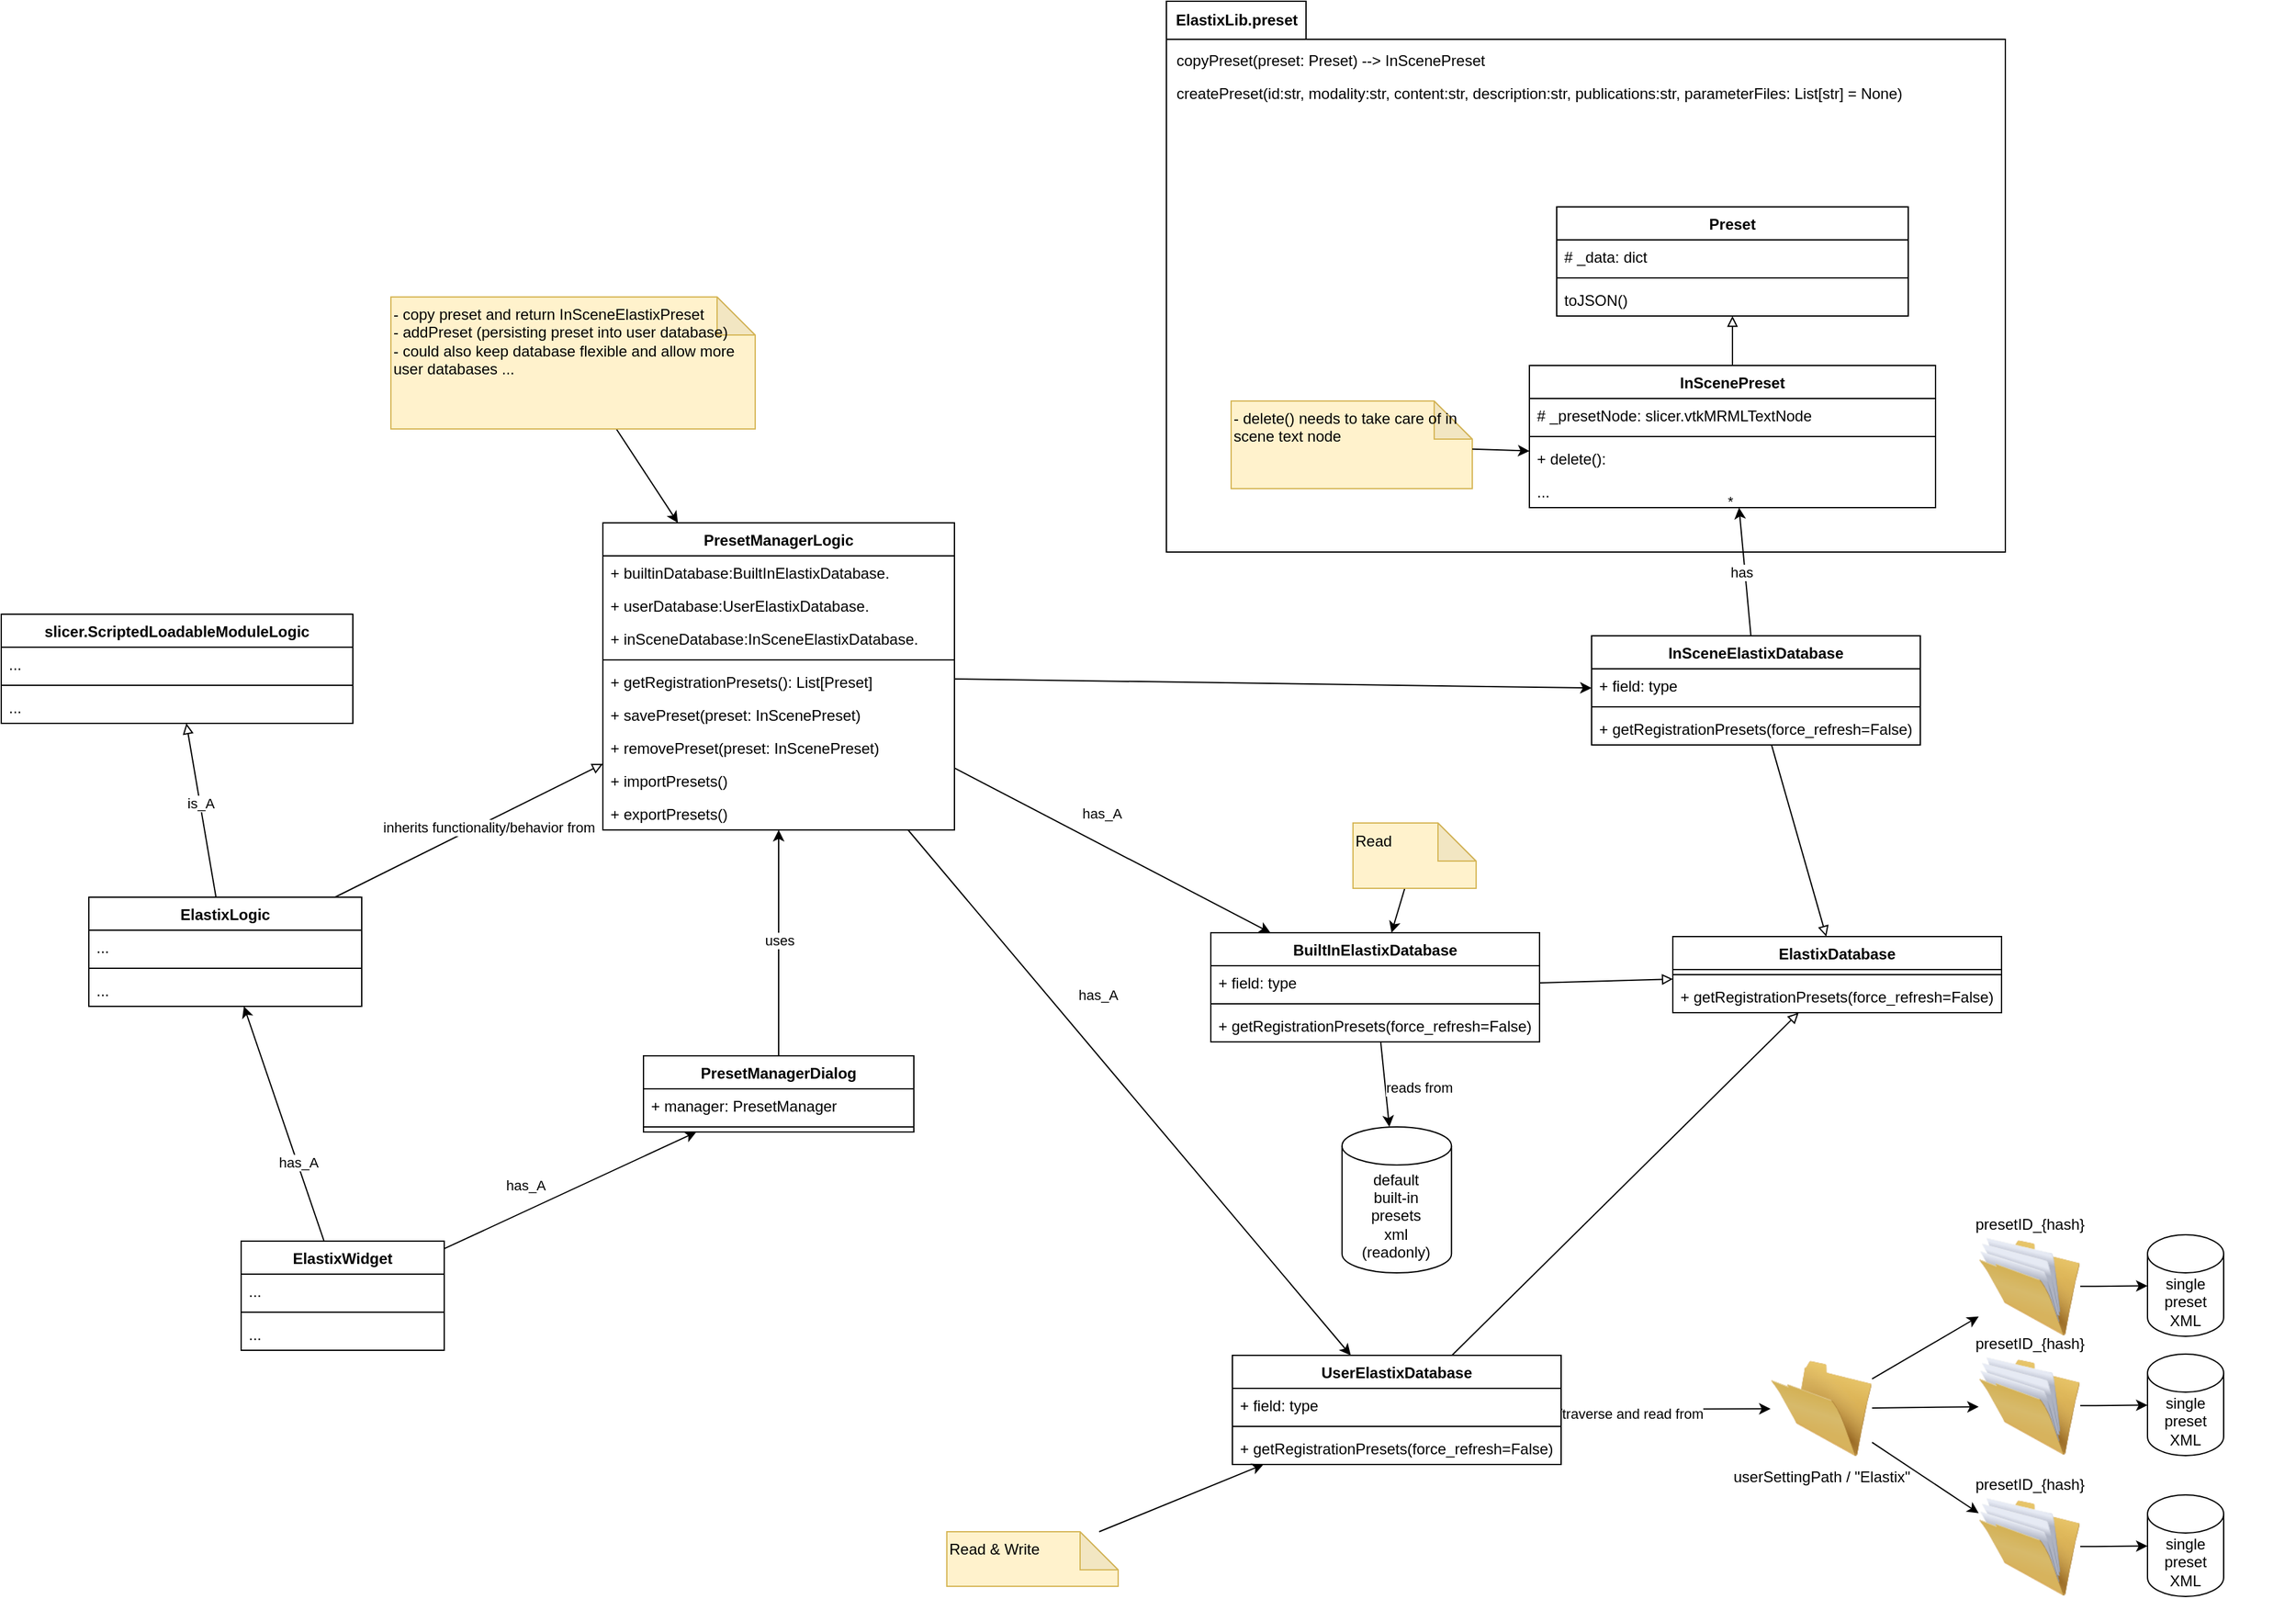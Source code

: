 <mxfile>
    <diagram id="C5RBs43oDa-KdzZeNtuy" name="Page-1">
        <mxGraphModel dx="3428" dy="2123" grid="0" gridSize="10" guides="1" tooltips="1" connect="1" arrows="1" fold="1" page="1" pageScale="1" pageWidth="1920" pageHeight="1200" math="0" shadow="0">
            <root>
                <mxCell id="WIyWlLk6GJQsqaUBKTNV-0"/>
                <mxCell id="WIyWlLk6GJQsqaUBKTNV-1" parent="WIyWlLk6GJQsqaUBKTNV-0"/>
                <mxCell id="695" value="ElastixLib.preset" style="shape=folder;fontStyle=1;tabWidth=110;tabHeight=30;tabPosition=left;html=1;boundedLbl=1;labelInHeader=1;container=1;collapsible=0;" vertex="1" parent="WIyWlLk6GJQsqaUBKTNV-1">
                    <mxGeometry x="-643" y="-894" width="661" height="434" as="geometry"/>
                </mxCell>
                <mxCell id="696" value="" style="html=1;strokeColor=none;resizeWidth=1;resizeHeight=1;fillColor=none;part=1;connectable=0;allowArrows=0;deletable=0;align=left;verticalAlign=top;" vertex="1" parent="695">
                    <mxGeometry width="661" height="303.8" relative="1" as="geometry">
                        <mxPoint y="30" as="offset"/>
                    </mxGeometry>
                </mxCell>
                <mxCell id="635" value="copyPreset(preset: Preset) --&gt; InScenePreset" style="text;strokeColor=none;fillColor=none;align=left;verticalAlign=top;spacingLeft=4;spacingRight=4;overflow=hidden;rotatable=0;points=[[0,0.5],[1,0.5]];portConstraint=eastwest;" parent="695" vertex="1">
                    <mxGeometry x="2" y="33" width="277" height="26" as="geometry"/>
                </mxCell>
                <mxCell id="667" value="&lt;div style=&quot;&quot;&gt;- delete() needs to take care of in scene text node&lt;/div&gt;" style="shape=note;whiteSpace=wrap;html=1;backgroundOutline=1;darkOpacity=0.05;align=left;labelPosition=center;verticalLabelPosition=middle;verticalAlign=top;fillColor=#fff2cc;strokeColor=#d6b656;" parent="695" vertex="1">
                    <mxGeometry x="51" y="315" width="190" height="69" as="geometry"/>
                </mxCell>
                <mxCell id="697" value="createPreset(id:str, modality:str, content:str, description:str, publications:str, parameterFiles: List[str] = None)" style="text;strokeColor=none;fillColor=none;align=left;verticalAlign=top;spacingLeft=4;spacingRight=4;overflow=hidden;rotatable=0;points=[[0,0.5],[1,0.5]];portConstraint=eastwest;" vertex="1" parent="695">
                    <mxGeometry x="2" y="59" width="592" height="26" as="geometry"/>
                </mxCell>
                <mxCell id="638" value="Preset" style="swimlane;fontStyle=1;align=center;verticalAlign=top;childLayout=stackLayout;horizontal=1;startSize=26;horizontalStack=0;resizeParent=1;resizeParentMax=0;resizeLast=0;collapsible=1;marginBottom=0;" parent="695" vertex="1">
                    <mxGeometry x="307.5" y="162" width="277" height="86" as="geometry"/>
                </mxCell>
                <mxCell id="649" value="# _data: dict" style="text;strokeColor=none;fillColor=none;align=left;verticalAlign=top;spacingLeft=4;spacingRight=4;overflow=hidden;rotatable=0;points=[[0,0.5],[1,0.5]];portConstraint=eastwest;" parent="638" vertex="1">
                    <mxGeometry y="26" width="277" height="26" as="geometry"/>
                </mxCell>
                <mxCell id="642" value="" style="line;strokeWidth=1;fillColor=none;align=left;verticalAlign=middle;spacingTop=-1;spacingLeft=3;spacingRight=3;rotatable=0;labelPosition=right;points=[];portConstraint=eastwest;strokeColor=inherit;" parent="638" vertex="1">
                    <mxGeometry y="52" width="277" height="8" as="geometry"/>
                </mxCell>
                <mxCell id="643" value="toJSON()" style="text;strokeColor=none;fillColor=none;align=left;verticalAlign=top;spacingLeft=4;spacingRight=4;overflow=hidden;rotatable=0;points=[[0,0.5],[1,0.5]];portConstraint=eastwest;" parent="638" vertex="1">
                    <mxGeometry y="60" width="277" height="26" as="geometry"/>
                </mxCell>
                <mxCell id="683" style="edgeStyle=none;html=1;endArrow=block;endFill=0;" parent="WIyWlLk6GJQsqaUBKTNV-1" source="547" target="679" edge="1">
                    <mxGeometry relative="1" as="geometry"/>
                </mxCell>
                <mxCell id="684" value="is_A" style="edgeLabel;html=1;align=center;verticalAlign=middle;resizable=0;points=[];" parent="683" vertex="1" connectable="0">
                    <mxGeometry x="0.067" relative="1" as="geometry">
                        <mxPoint y="-1" as="offset"/>
                    </mxGeometry>
                </mxCell>
                <mxCell id="547" value="ElastixLogic" style="swimlane;fontStyle=1;align=center;verticalAlign=top;childLayout=stackLayout;horizontal=1;startSize=26;horizontalStack=0;resizeParent=1;resizeParentMax=0;resizeLast=0;collapsible=1;marginBottom=0;" parent="WIyWlLk6GJQsqaUBKTNV-1" vertex="1">
                    <mxGeometry x="-1492" y="-188" width="215" height="86" as="geometry"/>
                </mxCell>
                <mxCell id="548" value="..." style="text;strokeColor=none;fillColor=none;align=left;verticalAlign=top;spacingLeft=4;spacingRight=4;overflow=hidden;rotatable=0;points=[[0,0.5],[1,0.5]];portConstraint=eastwest;" parent="547" vertex="1">
                    <mxGeometry y="26" width="215" height="26" as="geometry"/>
                </mxCell>
                <mxCell id="549" value="" style="line;strokeWidth=1;fillColor=none;align=left;verticalAlign=middle;spacingTop=-1;spacingLeft=3;spacingRight=3;rotatable=0;labelPosition=right;points=[];portConstraint=eastwest;strokeColor=inherit;" parent="547" vertex="1">
                    <mxGeometry y="52" width="215" height="8" as="geometry"/>
                </mxCell>
                <mxCell id="550" value="..." style="text;strokeColor=none;fillColor=none;align=left;verticalAlign=top;spacingLeft=4;spacingRight=4;overflow=hidden;rotatable=0;points=[[0,0.5],[1,0.5]];portConstraint=eastwest;" parent="547" vertex="1">
                    <mxGeometry y="60" width="215" height="26" as="geometry"/>
                </mxCell>
                <mxCell id="575" style="edgeStyle=none;html=1;" parent="WIyWlLk6GJQsqaUBKTNV-1" source="617" target="574" edge="1">
                    <mxGeometry relative="1" as="geometry"/>
                </mxCell>
                <mxCell id="599" value="reads from" style="edgeLabel;html=1;align=center;verticalAlign=middle;resizable=0;points=[];" parent="575" vertex="1" connectable="0">
                    <mxGeometry x="-0.213" y="1" relative="1" as="geometry">
                        <mxPoint x="26" y="9" as="offset"/>
                    </mxGeometry>
                </mxCell>
                <mxCell id="551" value="ElastixDatabase" style="swimlane;fontStyle=1;align=center;verticalAlign=top;childLayout=stackLayout;horizontal=1;startSize=26;horizontalStack=0;resizeParent=1;resizeParentMax=0;resizeLast=0;collapsible=1;marginBottom=0;" parent="WIyWlLk6GJQsqaUBKTNV-1" vertex="1">
                    <mxGeometry x="-244" y="-157" width="259" height="60" as="geometry"/>
                </mxCell>
                <mxCell id="553" value="" style="line;strokeWidth=1;fillColor=none;align=left;verticalAlign=middle;spacingTop=-1;spacingLeft=3;spacingRight=3;rotatable=0;labelPosition=right;points=[];portConstraint=eastwest;strokeColor=inherit;" parent="551" vertex="1">
                    <mxGeometry y="26" width="259" height="8" as="geometry"/>
                </mxCell>
                <mxCell id="554" value="+ getRegistrationPresets(force_refresh=False)" style="text;strokeColor=none;fillColor=none;align=left;verticalAlign=top;spacingLeft=4;spacingRight=4;overflow=hidden;rotatable=0;points=[[0,0.5],[1,0.5]];portConstraint=eastwest;" parent="551" vertex="1">
                    <mxGeometry y="34" width="259" height="26" as="geometry"/>
                </mxCell>
                <mxCell id="561" style="edgeStyle=none;html=1;" parent="WIyWlLk6GJQsqaUBKTNV-1" source="557" target="547" edge="1">
                    <mxGeometry relative="1" as="geometry"/>
                </mxCell>
                <mxCell id="601" value="has_A" style="edgeLabel;html=1;align=center;verticalAlign=middle;resizable=0;points=[];" parent="561" vertex="1" connectable="0">
                    <mxGeometry x="-0.192" relative="1" as="geometry">
                        <mxPoint x="5" y="13" as="offset"/>
                    </mxGeometry>
                </mxCell>
                <mxCell id="597" style="edgeStyle=none;html=1;" parent="WIyWlLk6GJQsqaUBKTNV-1" source="557" target="562" edge="1">
                    <mxGeometry relative="1" as="geometry"/>
                </mxCell>
                <mxCell id="598" value="has_A" style="edgeLabel;html=1;align=center;verticalAlign=middle;resizable=0;points=[];" parent="597" vertex="1" connectable="0">
                    <mxGeometry x="-0.107" y="1" relative="1" as="geometry">
                        <mxPoint x="-25" y="-8" as="offset"/>
                    </mxGeometry>
                </mxCell>
                <mxCell id="623" style="edgeStyle=none;html=1;endArrow=block;endFill=0;" parent="WIyWlLk6GJQsqaUBKTNV-1" source="547" target="611" edge="1">
                    <mxGeometry relative="1" as="geometry"/>
                </mxCell>
                <mxCell id="678" value="inherits functionality/behavior from" style="edgeLabel;html=1;align=center;verticalAlign=middle;resizable=0;points=[];" parent="623" vertex="1" connectable="0">
                    <mxGeometry x="0.127" y="-4" relative="1" as="geometry">
                        <mxPoint as="offset"/>
                    </mxGeometry>
                </mxCell>
                <mxCell id="557" value="ElastixWidget" style="swimlane;fontStyle=1;align=center;verticalAlign=top;childLayout=stackLayout;horizontal=1;startSize=26;horizontalStack=0;resizeParent=1;resizeParentMax=0;resizeLast=0;collapsible=1;marginBottom=0;" parent="WIyWlLk6GJQsqaUBKTNV-1" vertex="1">
                    <mxGeometry x="-1372" y="83" width="160" height="86" as="geometry"/>
                </mxCell>
                <mxCell id="558" value="..." style="text;strokeColor=none;fillColor=none;align=left;verticalAlign=top;spacingLeft=4;spacingRight=4;overflow=hidden;rotatable=0;points=[[0,0.5],[1,0.5]];portConstraint=eastwest;" parent="557" vertex="1">
                    <mxGeometry y="26" width="160" height="26" as="geometry"/>
                </mxCell>
                <mxCell id="559" value="" style="line;strokeWidth=1;fillColor=none;align=left;verticalAlign=middle;spacingTop=-1;spacingLeft=3;spacingRight=3;rotatable=0;labelPosition=right;points=[];portConstraint=eastwest;strokeColor=inherit;" parent="557" vertex="1">
                    <mxGeometry y="52" width="160" height="8" as="geometry"/>
                </mxCell>
                <mxCell id="560" value="..." style="text;strokeColor=none;fillColor=none;align=left;verticalAlign=top;spacingLeft=4;spacingRight=4;overflow=hidden;rotatable=0;points=[[0,0.5],[1,0.5]];portConstraint=eastwest;" parent="557" vertex="1">
                    <mxGeometry y="60" width="160" height="26" as="geometry"/>
                </mxCell>
                <mxCell id="566" style="edgeStyle=none;html=1;" parent="WIyWlLk6GJQsqaUBKTNV-1" source="611" target="617" edge="1">
                    <mxGeometry relative="1" as="geometry"/>
                </mxCell>
                <mxCell id="567" value="has_A" style="edgeLabel;html=1;align=center;verticalAlign=middle;resizable=0;points=[];" parent="566" vertex="1" connectable="0">
                    <mxGeometry x="-0.341" y="3" relative="1" as="geometry">
                        <mxPoint x="32" y="-5" as="offset"/>
                    </mxGeometry>
                </mxCell>
                <mxCell id="615" style="edgeStyle=none;html=1;" parent="WIyWlLk6GJQsqaUBKTNV-1" source="562" target="611" edge="1">
                    <mxGeometry relative="1" as="geometry"/>
                </mxCell>
                <mxCell id="616" value="uses" style="edgeLabel;html=1;align=center;verticalAlign=middle;resizable=0;points=[];" parent="615" vertex="1" connectable="0">
                    <mxGeometry x="-0.097" relative="1" as="geometry">
                        <mxPoint y="-11" as="offset"/>
                    </mxGeometry>
                </mxCell>
                <mxCell id="562" value="PresetManagerDialog" style="swimlane;fontStyle=1;align=center;verticalAlign=top;childLayout=stackLayout;horizontal=1;startSize=26;horizontalStack=0;resizeParent=1;resizeParentMax=0;resizeLast=0;collapsible=1;marginBottom=0;" parent="WIyWlLk6GJQsqaUBKTNV-1" vertex="1">
                    <mxGeometry x="-1055" y="-63" width="213" height="60" as="geometry"/>
                </mxCell>
                <mxCell id="563" value="+ manager: PresetManager" style="text;strokeColor=none;fillColor=none;align=left;verticalAlign=top;spacingLeft=4;spacingRight=4;overflow=hidden;rotatable=0;points=[[0,0.5],[1,0.5]];portConstraint=eastwest;" parent="562" vertex="1">
                    <mxGeometry y="26" width="213" height="26" as="geometry"/>
                </mxCell>
                <mxCell id="564" value="" style="line;strokeWidth=1;fillColor=none;align=left;verticalAlign=middle;spacingTop=-1;spacingLeft=3;spacingRight=3;rotatable=0;labelPosition=right;points=[];portConstraint=eastwest;strokeColor=inherit;" parent="562" vertex="1">
                    <mxGeometry y="52" width="213" height="8" as="geometry"/>
                </mxCell>
                <mxCell id="594" style="edgeStyle=none;html=1;" parent="WIyWlLk6GJQsqaUBKTNV-1" source="569" target="591" edge="1">
                    <mxGeometry relative="1" as="geometry"/>
                </mxCell>
                <mxCell id="595" style="edgeStyle=none;html=1;" parent="WIyWlLk6GJQsqaUBKTNV-1" source="569" target="571" edge="1">
                    <mxGeometry relative="1" as="geometry"/>
                </mxCell>
                <mxCell id="596" style="edgeStyle=none;html=1;" parent="WIyWlLk6GJQsqaUBKTNV-1" source="569" target="587" edge="1">
                    <mxGeometry relative="1" as="geometry"/>
                </mxCell>
                <mxCell id="569" value="userSettingPath / &quot;Elastix&quot;" style="image;html=1;image=img/lib/clip_art/general/Empty_Folder_128x128.png;labelPosition=center;verticalLabelPosition=bottom;align=center;verticalAlign=top;" parent="WIyWlLk6GJQsqaUBKTNV-1" vertex="1">
                    <mxGeometry x="-167" y="175" width="80" height="80" as="geometry"/>
                </mxCell>
                <mxCell id="570" style="edgeStyle=none;html=1;" parent="WIyWlLk6GJQsqaUBKTNV-1" source="602" target="569" edge="1">
                    <mxGeometry relative="1" as="geometry"/>
                </mxCell>
                <mxCell id="600" value="traverse and read from" style="edgeLabel;html=1;align=center;verticalAlign=middle;resizable=0;points=[];" parent="570" vertex="1" connectable="0">
                    <mxGeometry x="-0.035" relative="1" as="geometry">
                        <mxPoint x="-24" y="3" as="offset"/>
                    </mxGeometry>
                </mxCell>
                <mxCell id="574" value="default&lt;br&gt;built-in&lt;br&gt;presets&lt;br&gt;xml&lt;br&gt;(readonly)" style="shape=cylinder3;whiteSpace=wrap;html=1;boundedLbl=1;backgroundOutline=1;size=15;" parent="WIyWlLk6GJQsqaUBKTNV-1" vertex="1">
                    <mxGeometry x="-504.63" y="-7" width="86.25" height="115" as="geometry"/>
                </mxCell>
                <mxCell id="585" value="" style="group" parent="WIyWlLk6GJQsqaUBKTNV-1" vertex="1" connectable="0">
                    <mxGeometry x="-3" y="173" width="249" height="80" as="geometry"/>
                </mxCell>
                <mxCell id="571" value="presetID_{hash}" style="image;html=1;image=img/lib/clip_art/general/Full_Folder_128x128.png;labelPosition=center;verticalLabelPosition=top;align=center;verticalAlign=bottom;" parent="585" vertex="1">
                    <mxGeometry width="80" height="80" as="geometry"/>
                </mxCell>
                <mxCell id="577" value="single preset&lt;br&gt;XML" style="shape=cylinder3;whiteSpace=wrap;html=1;boundedLbl=1;backgroundOutline=1;size=15;" parent="585" vertex="1">
                    <mxGeometry x="133" y="-1" width="60" height="80" as="geometry"/>
                </mxCell>
                <mxCell id="578" style="edgeStyle=none;html=1;" parent="585" source="571" target="577" edge="1">
                    <mxGeometry relative="1" as="geometry"/>
                </mxCell>
                <mxCell id="586" value="" style="group" parent="WIyWlLk6GJQsqaUBKTNV-1" vertex="1" connectable="0">
                    <mxGeometry x="-3" y="284" width="249" height="80" as="geometry"/>
                </mxCell>
                <mxCell id="587" value="presetID_{hash}" style="image;html=1;image=img/lib/clip_art/general/Full_Folder_128x128.png;labelPosition=center;verticalLabelPosition=top;align=center;verticalAlign=bottom;" parent="586" vertex="1">
                    <mxGeometry width="80" height="80" as="geometry"/>
                </mxCell>
                <mxCell id="588" value="single preset&lt;br&gt;XML" style="shape=cylinder3;whiteSpace=wrap;html=1;boundedLbl=1;backgroundOutline=1;size=15;" parent="586" vertex="1">
                    <mxGeometry x="133" y="-1" width="60" height="80" as="geometry"/>
                </mxCell>
                <mxCell id="589" style="edgeStyle=none;html=1;" parent="586" source="587" target="588" edge="1">
                    <mxGeometry relative="1" as="geometry"/>
                </mxCell>
                <mxCell id="590" value="" style="group" parent="WIyWlLk6GJQsqaUBKTNV-1" vertex="1" connectable="0">
                    <mxGeometry x="-3" y="79" width="249" height="80" as="geometry"/>
                </mxCell>
                <mxCell id="591" value="presetID_{hash}" style="image;html=1;image=img/lib/clip_art/general/Full_Folder_128x128.png;labelPosition=center;verticalLabelPosition=top;align=center;verticalAlign=bottom;" parent="590" vertex="1">
                    <mxGeometry width="80" height="80" as="geometry"/>
                </mxCell>
                <mxCell id="592" value="single preset&lt;br&gt;XML" style="shape=cylinder3;whiteSpace=wrap;html=1;boundedLbl=1;backgroundOutline=1;size=15;" parent="590" vertex="1">
                    <mxGeometry x="133" y="-1" width="60" height="80" as="geometry"/>
                </mxCell>
                <mxCell id="593" style="edgeStyle=none;html=1;" parent="590" source="591" target="592" edge="1">
                    <mxGeometry relative="1" as="geometry"/>
                </mxCell>
                <mxCell id="622" style="edgeStyle=none;html=1;endArrow=block;endFill=0;" parent="WIyWlLk6GJQsqaUBKTNV-1" source="602" target="551" edge="1">
                    <mxGeometry relative="1" as="geometry"/>
                </mxCell>
                <mxCell id="602" value="UserElastixDatabase" style="swimlane;fontStyle=1;align=center;verticalAlign=top;childLayout=stackLayout;horizontal=1;startSize=26;horizontalStack=0;resizeParent=1;resizeParentMax=0;resizeLast=0;collapsible=1;marginBottom=0;" parent="WIyWlLk6GJQsqaUBKTNV-1" vertex="1">
                    <mxGeometry x="-591" y="173" width="259" height="86" as="geometry"/>
                </mxCell>
                <mxCell id="603" value="+ field: type" style="text;strokeColor=none;fillColor=none;align=left;verticalAlign=top;spacingLeft=4;spacingRight=4;overflow=hidden;rotatable=0;points=[[0,0.5],[1,0.5]];portConstraint=eastwest;" parent="602" vertex="1">
                    <mxGeometry y="26" width="259" height="26" as="geometry"/>
                </mxCell>
                <mxCell id="604" value="" style="line;strokeWidth=1;fillColor=none;align=left;verticalAlign=middle;spacingTop=-1;spacingLeft=3;spacingRight=3;rotatable=0;labelPosition=right;points=[];portConstraint=eastwest;strokeColor=inherit;" parent="602" vertex="1">
                    <mxGeometry y="52" width="259" height="8" as="geometry"/>
                </mxCell>
                <mxCell id="605" value="+ getRegistrationPresets(force_refresh=False)" style="text;strokeColor=none;fillColor=none;align=left;verticalAlign=top;spacingLeft=4;spacingRight=4;overflow=hidden;rotatable=0;points=[[0,0.5],[1,0.5]];portConstraint=eastwest;" parent="602" vertex="1">
                    <mxGeometry y="60" width="259" height="26" as="geometry"/>
                </mxCell>
                <mxCell id="630" style="edgeStyle=none;html=1;endArrow=block;endFill=0;" parent="WIyWlLk6GJQsqaUBKTNV-1" source="607" target="551" edge="1">
                    <mxGeometry relative="1" as="geometry"/>
                </mxCell>
                <mxCell id="671" style="edgeStyle=none;html=1;endArrow=classic;endFill=1;" parent="WIyWlLk6GJQsqaUBKTNV-1" source="607" target="650" edge="1">
                    <mxGeometry relative="1" as="geometry"/>
                </mxCell>
                <mxCell id="672" value="has" style="edgeLabel;html=1;align=center;verticalAlign=middle;resizable=0;points=[];" parent="671" vertex="1" connectable="0">
                    <mxGeometry x="-0.001" y="3" relative="1" as="geometry">
                        <mxPoint as="offset"/>
                    </mxGeometry>
                </mxCell>
                <mxCell id="674" value="*" style="edgeLabel;html=1;align=center;verticalAlign=middle;resizable=0;points=[];" parent="671" vertex="1" connectable="0">
                    <mxGeometry x="0.888" relative="1" as="geometry">
                        <mxPoint x="-8" y="-11" as="offset"/>
                    </mxGeometry>
                </mxCell>
                <mxCell id="607" value="InSceneElastixDatabase" style="swimlane;fontStyle=1;align=center;verticalAlign=top;childLayout=stackLayout;horizontal=1;startSize=26;horizontalStack=0;resizeParent=1;resizeParentMax=0;resizeLast=0;collapsible=1;marginBottom=0;" parent="WIyWlLk6GJQsqaUBKTNV-1" vertex="1">
                    <mxGeometry x="-308" y="-394" width="259" height="86" as="geometry"/>
                </mxCell>
                <mxCell id="608" value="+ field: type" style="text;strokeColor=none;fillColor=none;align=left;verticalAlign=top;spacingLeft=4;spacingRight=4;overflow=hidden;rotatable=0;points=[[0,0.5],[1,0.5]];portConstraint=eastwest;" parent="607" vertex="1">
                    <mxGeometry y="26" width="259" height="26" as="geometry"/>
                </mxCell>
                <mxCell id="609" value="" style="line;strokeWidth=1;fillColor=none;align=left;verticalAlign=middle;spacingTop=-1;spacingLeft=3;spacingRight=3;rotatable=0;labelPosition=right;points=[];portConstraint=eastwest;strokeColor=inherit;" parent="607" vertex="1">
                    <mxGeometry y="52" width="259" height="8" as="geometry"/>
                </mxCell>
                <mxCell id="610" value="+ getRegistrationPresets(force_refresh=False)" style="text;strokeColor=none;fillColor=none;align=left;verticalAlign=top;spacingLeft=4;spacingRight=4;overflow=hidden;rotatable=0;points=[[0,0.5],[1,0.5]];portConstraint=eastwest;" parent="607" vertex="1">
                    <mxGeometry y="60" width="259" height="26" as="geometry"/>
                </mxCell>
                <mxCell id="631" style="edgeStyle=none;html=1;endArrow=classic;endFill=1;" parent="WIyWlLk6GJQsqaUBKTNV-1" source="611" target="607" edge="1">
                    <mxGeometry relative="1" as="geometry"/>
                </mxCell>
                <mxCell id="611" value="PresetManagerLogic" style="swimlane;fontStyle=1;align=center;verticalAlign=top;childLayout=stackLayout;horizontal=1;startSize=26;horizontalStack=0;resizeParent=1;resizeParentMax=0;resizeLast=0;collapsible=1;marginBottom=0;" parent="WIyWlLk6GJQsqaUBKTNV-1" vertex="1">
                    <mxGeometry x="-1087" y="-483" width="277" height="242" as="geometry"/>
                </mxCell>
                <mxCell id="612" value="+ builtinDatabase:BuiltInElastixDatabase." style="text;strokeColor=none;fillColor=none;align=left;verticalAlign=top;spacingLeft=4;spacingRight=4;overflow=hidden;rotatable=0;points=[[0,0.5],[1,0.5]];portConstraint=eastwest;" parent="611" vertex="1">
                    <mxGeometry y="26" width="277" height="26" as="geometry"/>
                </mxCell>
                <mxCell id="628" value="+ userDatabase:UserElastixDatabase." style="text;strokeColor=none;fillColor=none;align=left;verticalAlign=top;spacingLeft=4;spacingRight=4;overflow=hidden;rotatable=0;points=[[0,0.5],[1,0.5]];portConstraint=eastwest;" parent="611" vertex="1">
                    <mxGeometry y="52" width="277" height="26" as="geometry"/>
                </mxCell>
                <mxCell id="629" value="+ inSceneDatabase:InSceneElastixDatabase." style="text;strokeColor=none;fillColor=none;align=left;verticalAlign=top;spacingLeft=4;spacingRight=4;overflow=hidden;rotatable=0;points=[[0,0.5],[1,0.5]];portConstraint=eastwest;" parent="611" vertex="1">
                    <mxGeometry y="78" width="277" height="26" as="geometry"/>
                </mxCell>
                <mxCell id="613" value="" style="line;strokeWidth=1;fillColor=none;align=left;verticalAlign=middle;spacingTop=-1;spacingLeft=3;spacingRight=3;rotatable=0;labelPosition=right;points=[];portConstraint=eastwest;strokeColor=inherit;" parent="611" vertex="1">
                    <mxGeometry y="104" width="277" height="8" as="geometry"/>
                </mxCell>
                <mxCell id="614" value="+ getRegistrationPresets(): List[Preset]" style="text;strokeColor=none;fillColor=none;align=left;verticalAlign=top;spacingLeft=4;spacingRight=4;overflow=hidden;rotatable=0;points=[[0,0.5],[1,0.5]];portConstraint=eastwest;" parent="611" vertex="1">
                    <mxGeometry y="112" width="277" height="26" as="geometry"/>
                </mxCell>
                <mxCell id="637" value="+ savePreset(preset: InScenePreset)" style="text;strokeColor=none;fillColor=none;align=left;verticalAlign=top;spacingLeft=4;spacingRight=4;overflow=hidden;rotatable=0;points=[[0,0.5],[1,0.5]];portConstraint=eastwest;" parent="611" vertex="1">
                    <mxGeometry y="138" width="277" height="26" as="geometry"/>
                </mxCell>
                <mxCell id="669" value="+ removePreset(preset: InScenePreset)" style="text;strokeColor=none;fillColor=none;align=left;verticalAlign=top;spacingLeft=4;spacingRight=4;overflow=hidden;rotatable=0;points=[[0,0.5],[1,0.5]];portConstraint=eastwest;" parent="611" vertex="1">
                    <mxGeometry y="164" width="277" height="26" as="geometry"/>
                </mxCell>
                <mxCell id="675" value="+ importPresets()" style="text;strokeColor=none;fillColor=none;align=left;verticalAlign=top;spacingLeft=4;spacingRight=4;overflow=hidden;rotatable=0;points=[[0,0.5],[1,0.5]];portConstraint=eastwest;" parent="611" vertex="1">
                    <mxGeometry y="190" width="277" height="26" as="geometry"/>
                </mxCell>
                <mxCell id="676" value="+ exportPresets()" style="text;strokeColor=none;fillColor=none;align=left;verticalAlign=top;spacingLeft=4;spacingRight=4;overflow=hidden;rotatable=0;points=[[0,0.5],[1,0.5]];portConstraint=eastwest;" parent="611" vertex="1">
                    <mxGeometry y="216" width="277" height="26" as="geometry"/>
                </mxCell>
                <mxCell id="621" style="edgeStyle=none;html=1;endArrow=block;endFill=0;" parent="WIyWlLk6GJQsqaUBKTNV-1" source="617" target="551" edge="1">
                    <mxGeometry relative="1" as="geometry"/>
                </mxCell>
                <mxCell id="617" value="BuiltInElastixDatabase" style="swimlane;fontStyle=1;align=center;verticalAlign=top;childLayout=stackLayout;horizontal=1;startSize=26;horizontalStack=0;resizeParent=1;resizeParentMax=0;resizeLast=0;collapsible=1;marginBottom=0;" parent="WIyWlLk6GJQsqaUBKTNV-1" vertex="1">
                    <mxGeometry x="-608" y="-160" width="259" height="86" as="geometry"/>
                </mxCell>
                <mxCell id="618" value="+ field: type" style="text;strokeColor=none;fillColor=none;align=left;verticalAlign=top;spacingLeft=4;spacingRight=4;overflow=hidden;rotatable=0;points=[[0,0.5],[1,0.5]];portConstraint=eastwest;" parent="617" vertex="1">
                    <mxGeometry y="26" width="259" height="26" as="geometry"/>
                </mxCell>
                <mxCell id="619" value="" style="line;strokeWidth=1;fillColor=none;align=left;verticalAlign=middle;spacingTop=-1;spacingLeft=3;spacingRight=3;rotatable=0;labelPosition=right;points=[];portConstraint=eastwest;strokeColor=inherit;" parent="617" vertex="1">
                    <mxGeometry y="52" width="259" height="8" as="geometry"/>
                </mxCell>
                <mxCell id="620" value="+ getRegistrationPresets(force_refresh=False)" style="text;strokeColor=none;fillColor=none;align=left;verticalAlign=top;spacingLeft=4;spacingRight=4;overflow=hidden;rotatable=0;points=[[0,0.5],[1,0.5]];portConstraint=eastwest;" parent="617" vertex="1">
                    <mxGeometry y="60" width="259" height="26" as="geometry"/>
                </mxCell>
                <mxCell id="625" style="edgeStyle=none;html=1;" parent="WIyWlLk6GJQsqaUBKTNV-1" source="611" target="602" edge="1">
                    <mxGeometry relative="1" as="geometry">
                        <mxPoint x="-694.0" y="-365.0" as="sourcePoint"/>
                        <mxPoint x="-142.63" y="-365.0" as="targetPoint"/>
                    </mxGeometry>
                </mxCell>
                <mxCell id="626" value="has_A" style="edgeLabel;html=1;align=center;verticalAlign=middle;resizable=0;points=[];" parent="625" vertex="1" connectable="0">
                    <mxGeometry x="-0.341" y="3" relative="1" as="geometry">
                        <mxPoint x="32" y="-5" as="offset"/>
                    </mxGeometry>
                </mxCell>
                <mxCell id="636" style="edgeStyle=none;html=1;endArrow=classic;endFill=1;" parent="WIyWlLk6GJQsqaUBKTNV-1" source="633" target="611" edge="1">
                    <mxGeometry relative="1" as="geometry"/>
                </mxCell>
                <mxCell id="633" value="&lt;div style=&quot;&quot;&gt;- copy preset and return InSceneElastixPreset&lt;/div&gt;&lt;div style=&quot;&quot;&gt;- addPreset (persisting preset into user database)&lt;/div&gt;&lt;div style=&quot;&quot;&gt;- could also keep database flexible and allow more user databases ...&lt;/div&gt;" style="shape=note;whiteSpace=wrap;html=1;backgroundOutline=1;darkOpacity=0.05;align=left;labelPosition=center;verticalLabelPosition=middle;verticalAlign=top;fillColor=#fff2cc;strokeColor=#d6b656;" parent="WIyWlLk6GJQsqaUBKTNV-1" vertex="1">
                    <mxGeometry x="-1254" y="-661" width="287" height="104" as="geometry"/>
                </mxCell>
                <mxCell id="658" style="edgeStyle=none;html=1;endArrow=block;endFill=0;" parent="WIyWlLk6GJQsqaUBKTNV-1" source="650" target="638" edge="1">
                    <mxGeometry relative="1" as="geometry"/>
                </mxCell>
                <mxCell id="650" value="InScenePreset" style="swimlane;fontStyle=1;align=center;verticalAlign=top;childLayout=stackLayout;horizontal=1;startSize=26;horizontalStack=0;resizeParent=1;resizeParentMax=0;resizeLast=0;collapsible=1;marginBottom=0;" parent="WIyWlLk6GJQsqaUBKTNV-1" vertex="1">
                    <mxGeometry x="-357" y="-607" width="320" height="112" as="geometry"/>
                </mxCell>
                <mxCell id="665" value="# _presetNode: slicer.vtkMRMLTextNode&#10;&#10;" style="text;strokeColor=none;fillColor=none;align=left;verticalAlign=top;spacingLeft=4;spacingRight=4;overflow=hidden;rotatable=0;points=[[0,0.5],[1,0.5]];portConstraint=eastwest;" parent="650" vertex="1">
                    <mxGeometry y="26" width="320" height="26" as="geometry"/>
                </mxCell>
                <mxCell id="656" value="" style="line;strokeWidth=1;fillColor=none;align=left;verticalAlign=middle;spacingTop=-1;spacingLeft=3;spacingRight=3;rotatable=0;labelPosition=right;points=[];portConstraint=eastwest;strokeColor=inherit;" parent="650" vertex="1">
                    <mxGeometry y="52" width="320" height="8" as="geometry"/>
                </mxCell>
                <mxCell id="651" value="+ delete(): &#10;&#10;" style="text;strokeColor=none;fillColor=none;align=left;verticalAlign=top;spacingLeft=4;spacingRight=4;overflow=hidden;rotatable=0;points=[[0,0.5],[1,0.5]];portConstraint=eastwest;" parent="650" vertex="1">
                    <mxGeometry y="60" width="320" height="26" as="geometry"/>
                </mxCell>
                <mxCell id="657" value="..." style="text;strokeColor=none;fillColor=none;align=left;verticalAlign=top;spacingLeft=4;spacingRight=4;overflow=hidden;rotatable=0;points=[[0,0.5],[1,0.5]];portConstraint=eastwest;" parent="650" vertex="1">
                    <mxGeometry y="86" width="320" height="26" as="geometry"/>
                </mxCell>
                <mxCell id="668" style="edgeStyle=none;html=1;endArrow=classic;endFill=1;" parent="WIyWlLk6GJQsqaUBKTNV-1" source="667" target="651" edge="1">
                    <mxGeometry relative="1" as="geometry"/>
                </mxCell>
                <mxCell id="679" value="slicer.ScriptedLoadableModuleLogic&#10;" style="swimlane;fontStyle=1;align=center;verticalAlign=top;childLayout=stackLayout;horizontal=1;startSize=26;horizontalStack=0;resizeParent=1;resizeParentMax=0;resizeLast=0;collapsible=1;marginBottom=0;" parent="WIyWlLk6GJQsqaUBKTNV-1" vertex="1">
                    <mxGeometry x="-1561" y="-411" width="277" height="86" as="geometry"/>
                </mxCell>
                <mxCell id="680" value="..." style="text;strokeColor=none;fillColor=none;align=left;verticalAlign=top;spacingLeft=4;spacingRight=4;overflow=hidden;rotatable=0;points=[[0,0.5],[1,0.5]];portConstraint=eastwest;" parent="679" vertex="1">
                    <mxGeometry y="26" width="277" height="26" as="geometry"/>
                </mxCell>
                <mxCell id="681" value="" style="line;strokeWidth=1;fillColor=none;align=left;verticalAlign=middle;spacingTop=-1;spacingLeft=3;spacingRight=3;rotatable=0;labelPosition=right;points=[];portConstraint=eastwest;strokeColor=inherit;" parent="679" vertex="1">
                    <mxGeometry y="52" width="277" height="8" as="geometry"/>
                </mxCell>
                <mxCell id="682" value="..." style="text;strokeColor=none;fillColor=none;align=left;verticalAlign=top;spacingLeft=4;spacingRight=4;overflow=hidden;rotatable=0;points=[[0,0.5],[1,0.5]];portConstraint=eastwest;" parent="679" vertex="1">
                    <mxGeometry y="60" width="277" height="26" as="geometry"/>
                </mxCell>
                <mxCell id="687" style="edgeStyle=none;html=1;endArrow=classic;endFill=1;" parent="WIyWlLk6GJQsqaUBKTNV-1" source="685" target="617" edge="1">
                    <mxGeometry relative="1" as="geometry"/>
                </mxCell>
                <mxCell id="685" value="&lt;div style=&quot;&quot;&gt;Read&lt;/div&gt;" style="shape=note;whiteSpace=wrap;html=1;backgroundOutline=1;darkOpacity=0.05;align=left;labelPosition=center;verticalLabelPosition=middle;verticalAlign=top;fillColor=#fff2cc;strokeColor=#d6b656;" parent="WIyWlLk6GJQsqaUBKTNV-1" vertex="1">
                    <mxGeometry x="-496" y="-246.5" width="97" height="51.5" as="geometry"/>
                </mxCell>
                <mxCell id="689" style="edgeStyle=none;html=1;endArrow=classic;endFill=1;" parent="WIyWlLk6GJQsqaUBKTNV-1" source="688" target="602" edge="1">
                    <mxGeometry relative="1" as="geometry"/>
                </mxCell>
                <mxCell id="688" value="&lt;div style=&quot;&quot;&gt;Read &amp;amp; Write&lt;/div&gt;" style="shape=note;whiteSpace=wrap;html=1;backgroundOutline=1;darkOpacity=0.05;align=left;labelPosition=center;verticalLabelPosition=middle;verticalAlign=top;fillColor=#fff2cc;strokeColor=#d6b656;" parent="WIyWlLk6GJQsqaUBKTNV-1" vertex="1">
                    <mxGeometry x="-816" y="312" width="135" height="43" as="geometry"/>
                </mxCell>
            </root>
        </mxGraphModel>
    </diagram>
</mxfile>